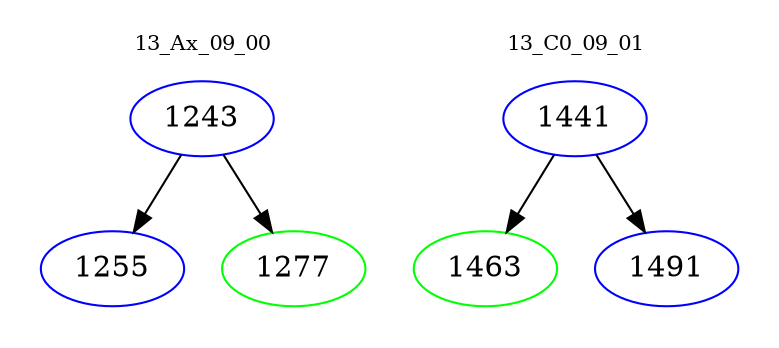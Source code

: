 digraph{
subgraph cluster_0 {
color = white
label = "13_Ax_09_00";
fontsize=10;
T0_1243 [label="1243", color="blue"]
T0_1243 -> T0_1255 [color="black"]
T0_1255 [label="1255", color="blue"]
T0_1243 -> T0_1277 [color="black"]
T0_1277 [label="1277", color="green"]
}
subgraph cluster_1 {
color = white
label = "13_C0_09_01";
fontsize=10;
T1_1441 [label="1441", color="blue"]
T1_1441 -> T1_1463 [color="black"]
T1_1463 [label="1463", color="green"]
T1_1441 -> T1_1491 [color="black"]
T1_1491 [label="1491", color="blue"]
}
}
